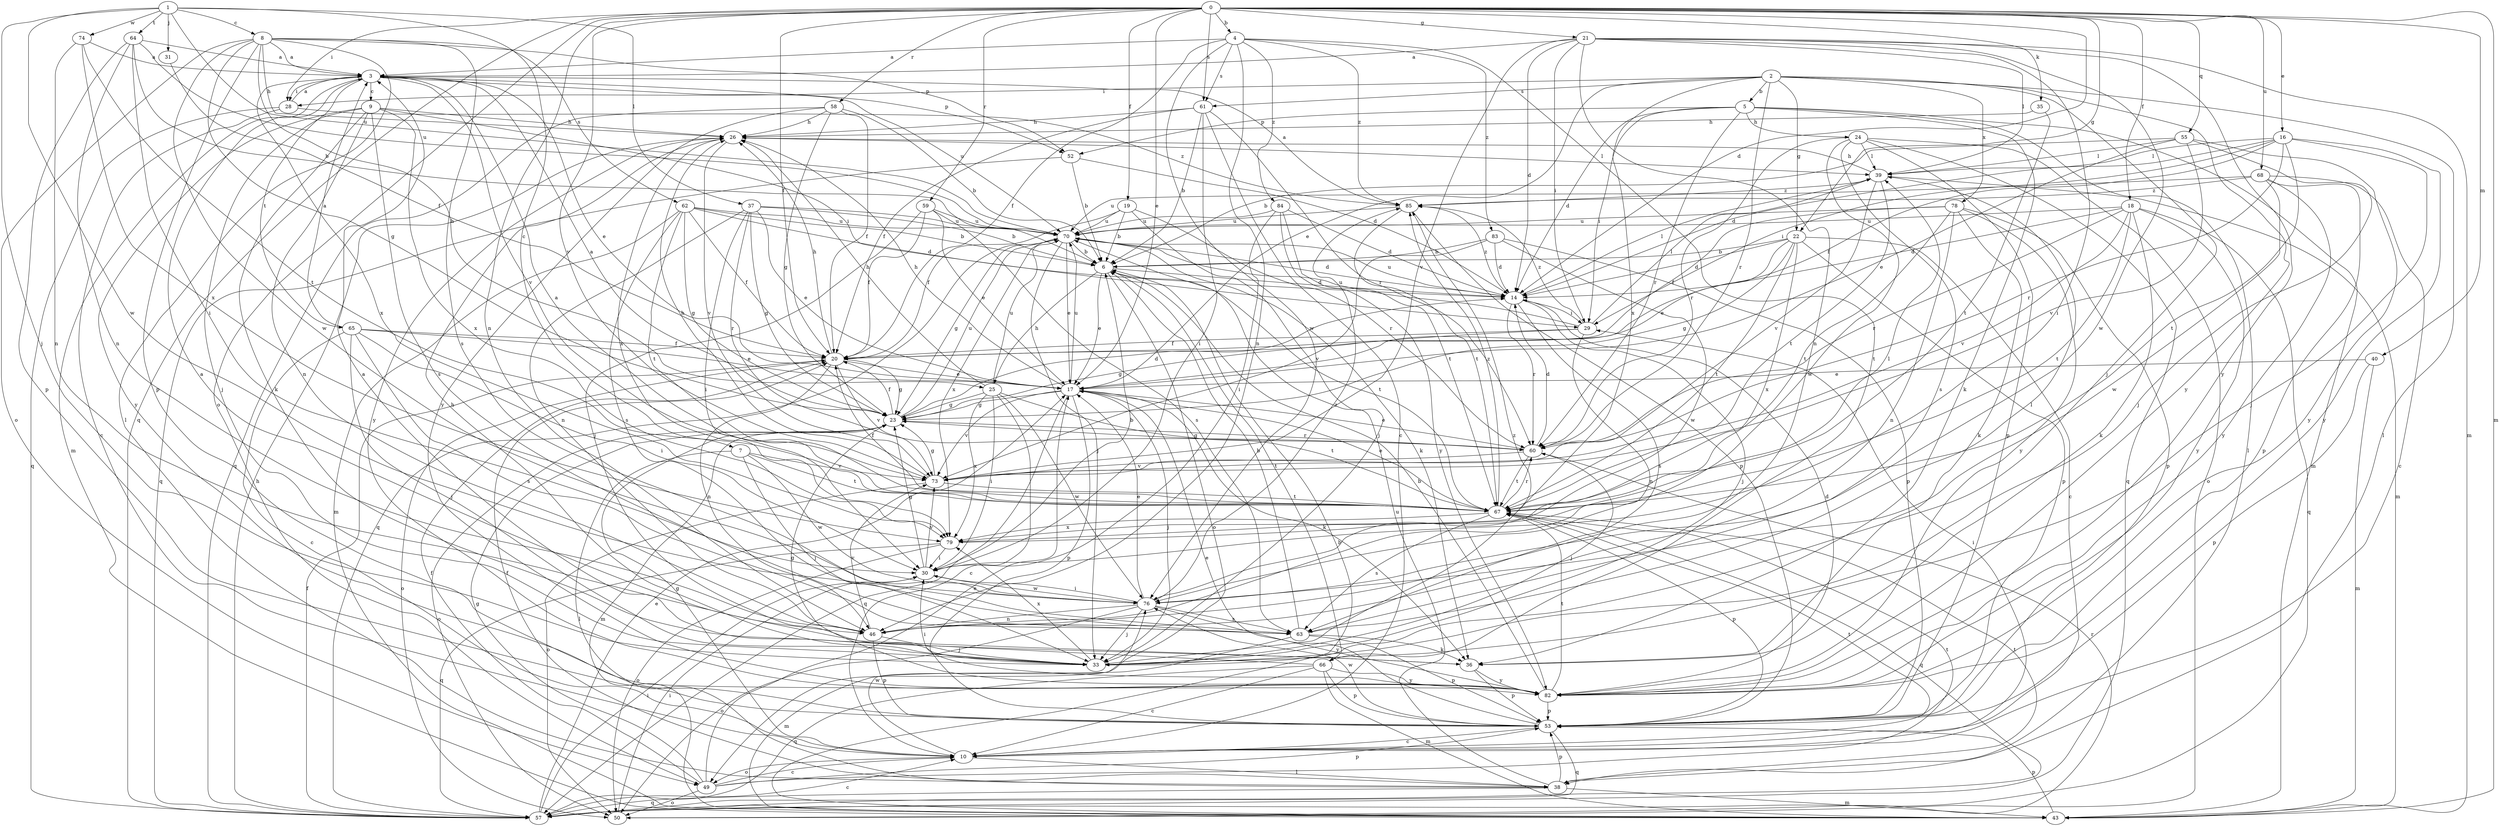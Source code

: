 strict digraph  {
0;
1;
2;
3;
4;
5;
6;
7;
8;
9;
10;
14;
16;
17;
18;
19;
20;
21;
22;
23;
24;
25;
26;
28;
29;
30;
31;
33;
35;
36;
37;
38;
39;
40;
43;
46;
49;
50;
52;
53;
55;
57;
58;
59;
60;
61;
62;
63;
64;
65;
66;
67;
68;
70;
73;
74;
76;
78;
79;
82;
83;
84;
85;
0 -> 4  [label=b];
0 -> 14  [label=d];
0 -> 16  [label=e];
0 -> 17  [label=e];
0 -> 18  [label=f];
0 -> 19  [label=f];
0 -> 20  [label=f];
0 -> 21  [label=g];
0 -> 22  [label=g];
0 -> 28  [label=i];
0 -> 35  [label=k];
0 -> 40  [label=m];
0 -> 43  [label=m];
0 -> 46  [label=n];
0 -> 49  [label=o];
0 -> 55  [label=q];
0 -> 57  [label=q];
0 -> 58  [label=r];
0 -> 59  [label=r];
0 -> 61  [label=s];
0 -> 68  [label=u];
0 -> 73  [label=v];
1 -> 7  [label=c];
1 -> 8  [label=c];
1 -> 31  [label=j];
1 -> 33  [label=j];
1 -> 37  [label=l];
1 -> 64  [label=t];
1 -> 70  [label=u];
1 -> 74  [label=w];
1 -> 76  [label=w];
2 -> 5  [label=b];
2 -> 17  [label=e];
2 -> 22  [label=g];
2 -> 28  [label=i];
2 -> 33  [label=j];
2 -> 38  [label=l];
2 -> 60  [label=r];
2 -> 61  [label=s];
2 -> 78  [label=x];
2 -> 79  [label=x];
2 -> 82  [label=y];
3 -> 9  [label=c];
3 -> 17  [label=e];
3 -> 28  [label=i];
3 -> 43  [label=m];
3 -> 52  [label=p];
3 -> 65  [label=t];
3 -> 70  [label=u];
3 -> 73  [label=v];
3 -> 79  [label=x];
4 -> 3  [label=a];
4 -> 20  [label=f];
4 -> 46  [label=n];
4 -> 61  [label=s];
4 -> 66  [label=t];
4 -> 76  [label=w];
4 -> 83  [label=z];
4 -> 84  [label=z];
4 -> 85  [label=z];
5 -> 14  [label=d];
5 -> 24  [label=h];
5 -> 29  [label=i];
5 -> 36  [label=k];
5 -> 38  [label=l];
5 -> 43  [label=m];
5 -> 52  [label=p];
5 -> 60  [label=r];
6 -> 14  [label=d];
6 -> 17  [label=e];
6 -> 25  [label=h];
6 -> 49  [label=o];
6 -> 66  [label=t];
6 -> 67  [label=t];
7 -> 33  [label=j];
7 -> 38  [label=l];
7 -> 67  [label=t];
7 -> 73  [label=v];
7 -> 76  [label=w];
8 -> 3  [label=a];
8 -> 23  [label=g];
8 -> 25  [label=h];
8 -> 26  [label=h];
8 -> 38  [label=l];
8 -> 49  [label=o];
8 -> 52  [label=p];
8 -> 53  [label=p];
8 -> 62  [label=s];
8 -> 63  [label=s];
8 -> 76  [label=w];
9 -> 26  [label=h];
9 -> 29  [label=i];
9 -> 33  [label=j];
9 -> 36  [label=k];
9 -> 46  [label=n];
9 -> 63  [label=s];
9 -> 79  [label=x];
9 -> 82  [label=y];
10 -> 23  [label=g];
10 -> 29  [label=i];
10 -> 38  [label=l];
10 -> 49  [label=o];
10 -> 67  [label=t];
10 -> 76  [label=w];
14 -> 29  [label=i];
14 -> 33  [label=j];
14 -> 39  [label=l];
14 -> 60  [label=r];
14 -> 63  [label=s];
14 -> 70  [label=u];
14 -> 85  [label=z];
16 -> 14  [label=d];
16 -> 20  [label=f];
16 -> 29  [label=i];
16 -> 33  [label=j];
16 -> 39  [label=l];
16 -> 60  [label=r];
16 -> 67  [label=t];
16 -> 82  [label=y];
17 -> 23  [label=g];
17 -> 26  [label=h];
17 -> 33  [label=j];
17 -> 36  [label=k];
17 -> 53  [label=p];
17 -> 57  [label=q];
17 -> 70  [label=u];
17 -> 73  [label=v];
18 -> 14  [label=d];
18 -> 36  [label=k];
18 -> 57  [label=q];
18 -> 60  [label=r];
18 -> 67  [label=t];
18 -> 70  [label=u];
18 -> 73  [label=v];
18 -> 82  [label=y];
19 -> 6  [label=b];
19 -> 20  [label=f];
19 -> 33  [label=j];
19 -> 60  [label=r];
19 -> 70  [label=u];
20 -> 17  [label=e];
20 -> 23  [label=g];
20 -> 26  [label=h];
20 -> 46  [label=n];
20 -> 50  [label=o];
20 -> 73  [label=v];
21 -> 3  [label=a];
21 -> 14  [label=d];
21 -> 29  [label=i];
21 -> 30  [label=i];
21 -> 39  [label=l];
21 -> 43  [label=m];
21 -> 46  [label=n];
21 -> 73  [label=v];
21 -> 76  [label=w];
21 -> 82  [label=y];
22 -> 6  [label=b];
22 -> 10  [label=c];
22 -> 14  [label=d];
22 -> 17  [label=e];
22 -> 23  [label=g];
22 -> 53  [label=p];
22 -> 67  [label=t];
22 -> 79  [label=x];
23 -> 3  [label=a];
23 -> 14  [label=d];
23 -> 20  [label=f];
23 -> 43  [label=m];
23 -> 50  [label=o];
23 -> 60  [label=r];
23 -> 70  [label=u];
24 -> 39  [label=l];
24 -> 50  [label=o];
24 -> 53  [label=p];
24 -> 57  [label=q];
24 -> 60  [label=r];
24 -> 63  [label=s];
24 -> 76  [label=w];
25 -> 10  [label=c];
25 -> 23  [label=g];
25 -> 26  [label=h];
25 -> 30  [label=i];
25 -> 67  [label=t];
25 -> 70  [label=u];
25 -> 76  [label=w];
25 -> 79  [label=x];
26 -> 39  [label=l];
26 -> 73  [label=v];
26 -> 79  [label=x];
26 -> 82  [label=y];
28 -> 3  [label=a];
28 -> 10  [label=c];
28 -> 57  [label=q];
28 -> 85  [label=z];
29 -> 20  [label=f];
29 -> 23  [label=g];
29 -> 39  [label=l];
29 -> 46  [label=n];
29 -> 70  [label=u];
29 -> 85  [label=z];
30 -> 6  [label=b];
30 -> 23  [label=g];
30 -> 73  [label=v];
30 -> 76  [label=w];
31 -> 20  [label=f];
33 -> 26  [label=h];
33 -> 79  [label=x];
33 -> 85  [label=z];
35 -> 26  [label=h];
35 -> 67  [label=t];
36 -> 3  [label=a];
36 -> 53  [label=p];
36 -> 82  [label=y];
37 -> 6  [label=b];
37 -> 17  [label=e];
37 -> 23  [label=g];
37 -> 30  [label=i];
37 -> 46  [label=n];
37 -> 60  [label=r];
37 -> 70  [label=u];
38 -> 20  [label=f];
38 -> 43  [label=m];
38 -> 53  [label=p];
38 -> 57  [label=q];
38 -> 67  [label=t];
38 -> 70  [label=u];
39 -> 26  [label=h];
39 -> 43  [label=m];
39 -> 67  [label=t];
39 -> 73  [label=v];
39 -> 85  [label=z];
40 -> 17  [label=e];
40 -> 43  [label=m];
40 -> 53  [label=p];
43 -> 6  [label=b];
43 -> 53  [label=p];
46 -> 33  [label=j];
46 -> 53  [label=p];
46 -> 73  [label=v];
49 -> 10  [label=c];
49 -> 17  [label=e];
49 -> 20  [label=f];
49 -> 23  [label=g];
49 -> 50  [label=o];
49 -> 53  [label=p];
49 -> 67  [label=t];
50 -> 30  [label=i];
50 -> 60  [label=r];
52 -> 6  [label=b];
52 -> 14  [label=d];
52 -> 57  [label=q];
53 -> 10  [label=c];
53 -> 17  [label=e];
53 -> 57  [label=q];
53 -> 76  [label=w];
55 -> 6  [label=b];
55 -> 17  [label=e];
55 -> 33  [label=j];
55 -> 39  [label=l];
55 -> 73  [label=v];
55 -> 82  [label=y];
57 -> 10  [label=c];
57 -> 17  [label=e];
57 -> 20  [label=f];
57 -> 26  [label=h];
57 -> 30  [label=i];
58 -> 6  [label=b];
58 -> 20  [label=f];
58 -> 23  [label=g];
58 -> 26  [label=h];
58 -> 57  [label=q];
58 -> 82  [label=y];
59 -> 17  [label=e];
59 -> 20  [label=f];
59 -> 33  [label=j];
59 -> 63  [label=s];
59 -> 70  [label=u];
60 -> 14  [label=d];
60 -> 17  [label=e];
60 -> 23  [label=g];
60 -> 33  [label=j];
60 -> 67  [label=t];
60 -> 73  [label=v];
61 -> 6  [label=b];
61 -> 10  [label=c];
61 -> 20  [label=f];
61 -> 26  [label=h];
61 -> 30  [label=i];
61 -> 60  [label=r];
62 -> 6  [label=b];
62 -> 14  [label=d];
62 -> 20  [label=f];
62 -> 23  [label=g];
62 -> 43  [label=m];
62 -> 63  [label=s];
62 -> 67  [label=t];
62 -> 70  [label=u];
63 -> 6  [label=b];
63 -> 36  [label=k];
63 -> 39  [label=l];
63 -> 43  [label=m];
63 -> 53  [label=p];
64 -> 3  [label=a];
64 -> 6  [label=b];
64 -> 30  [label=i];
64 -> 46  [label=n];
64 -> 53  [label=p];
64 -> 70  [label=u];
65 -> 3  [label=a];
65 -> 10  [label=c];
65 -> 17  [label=e];
65 -> 20  [label=f];
65 -> 30  [label=i];
65 -> 33  [label=j];
65 -> 63  [label=s];
66 -> 3  [label=a];
66 -> 10  [label=c];
66 -> 43  [label=m];
66 -> 53  [label=p];
66 -> 57  [label=q];
66 -> 82  [label=y];
67 -> 3  [label=a];
67 -> 17  [label=e];
67 -> 20  [label=f];
67 -> 53  [label=p];
67 -> 57  [label=q];
67 -> 60  [label=r];
67 -> 63  [label=s];
67 -> 79  [label=x];
67 -> 85  [label=z];
68 -> 10  [label=c];
68 -> 53  [label=p];
68 -> 70  [label=u];
68 -> 76  [label=w];
68 -> 82  [label=y];
68 -> 85  [label=z];
70 -> 6  [label=b];
70 -> 14  [label=d];
70 -> 17  [label=e];
70 -> 23  [label=g];
70 -> 33  [label=j];
70 -> 36  [label=k];
70 -> 57  [label=q];
70 -> 79  [label=x];
73 -> 23  [label=g];
73 -> 26  [label=h];
73 -> 50  [label=o];
73 -> 67  [label=t];
74 -> 3  [label=a];
74 -> 46  [label=n];
74 -> 67  [label=t];
74 -> 79  [label=x];
76 -> 17  [label=e];
76 -> 30  [label=i];
76 -> 33  [label=j];
76 -> 46  [label=n];
76 -> 50  [label=o];
76 -> 63  [label=s];
76 -> 82  [label=y];
76 -> 85  [label=z];
78 -> 20  [label=f];
78 -> 36  [label=k];
78 -> 46  [label=n];
78 -> 53  [label=p];
78 -> 67  [label=t];
78 -> 70  [label=u];
78 -> 82  [label=y];
79 -> 30  [label=i];
79 -> 39  [label=l];
79 -> 50  [label=o];
79 -> 57  [label=q];
82 -> 6  [label=b];
82 -> 14  [label=d];
82 -> 23  [label=g];
82 -> 30  [label=i];
82 -> 53  [label=p];
82 -> 67  [label=t];
83 -> 6  [label=b];
83 -> 14  [label=d];
83 -> 53  [label=p];
83 -> 73  [label=v];
83 -> 76  [label=w];
84 -> 14  [label=d];
84 -> 30  [label=i];
84 -> 67  [label=t];
84 -> 70  [label=u];
84 -> 82  [label=y];
85 -> 3  [label=a];
85 -> 53  [label=p];
85 -> 67  [label=t];
85 -> 70  [label=u];
}
